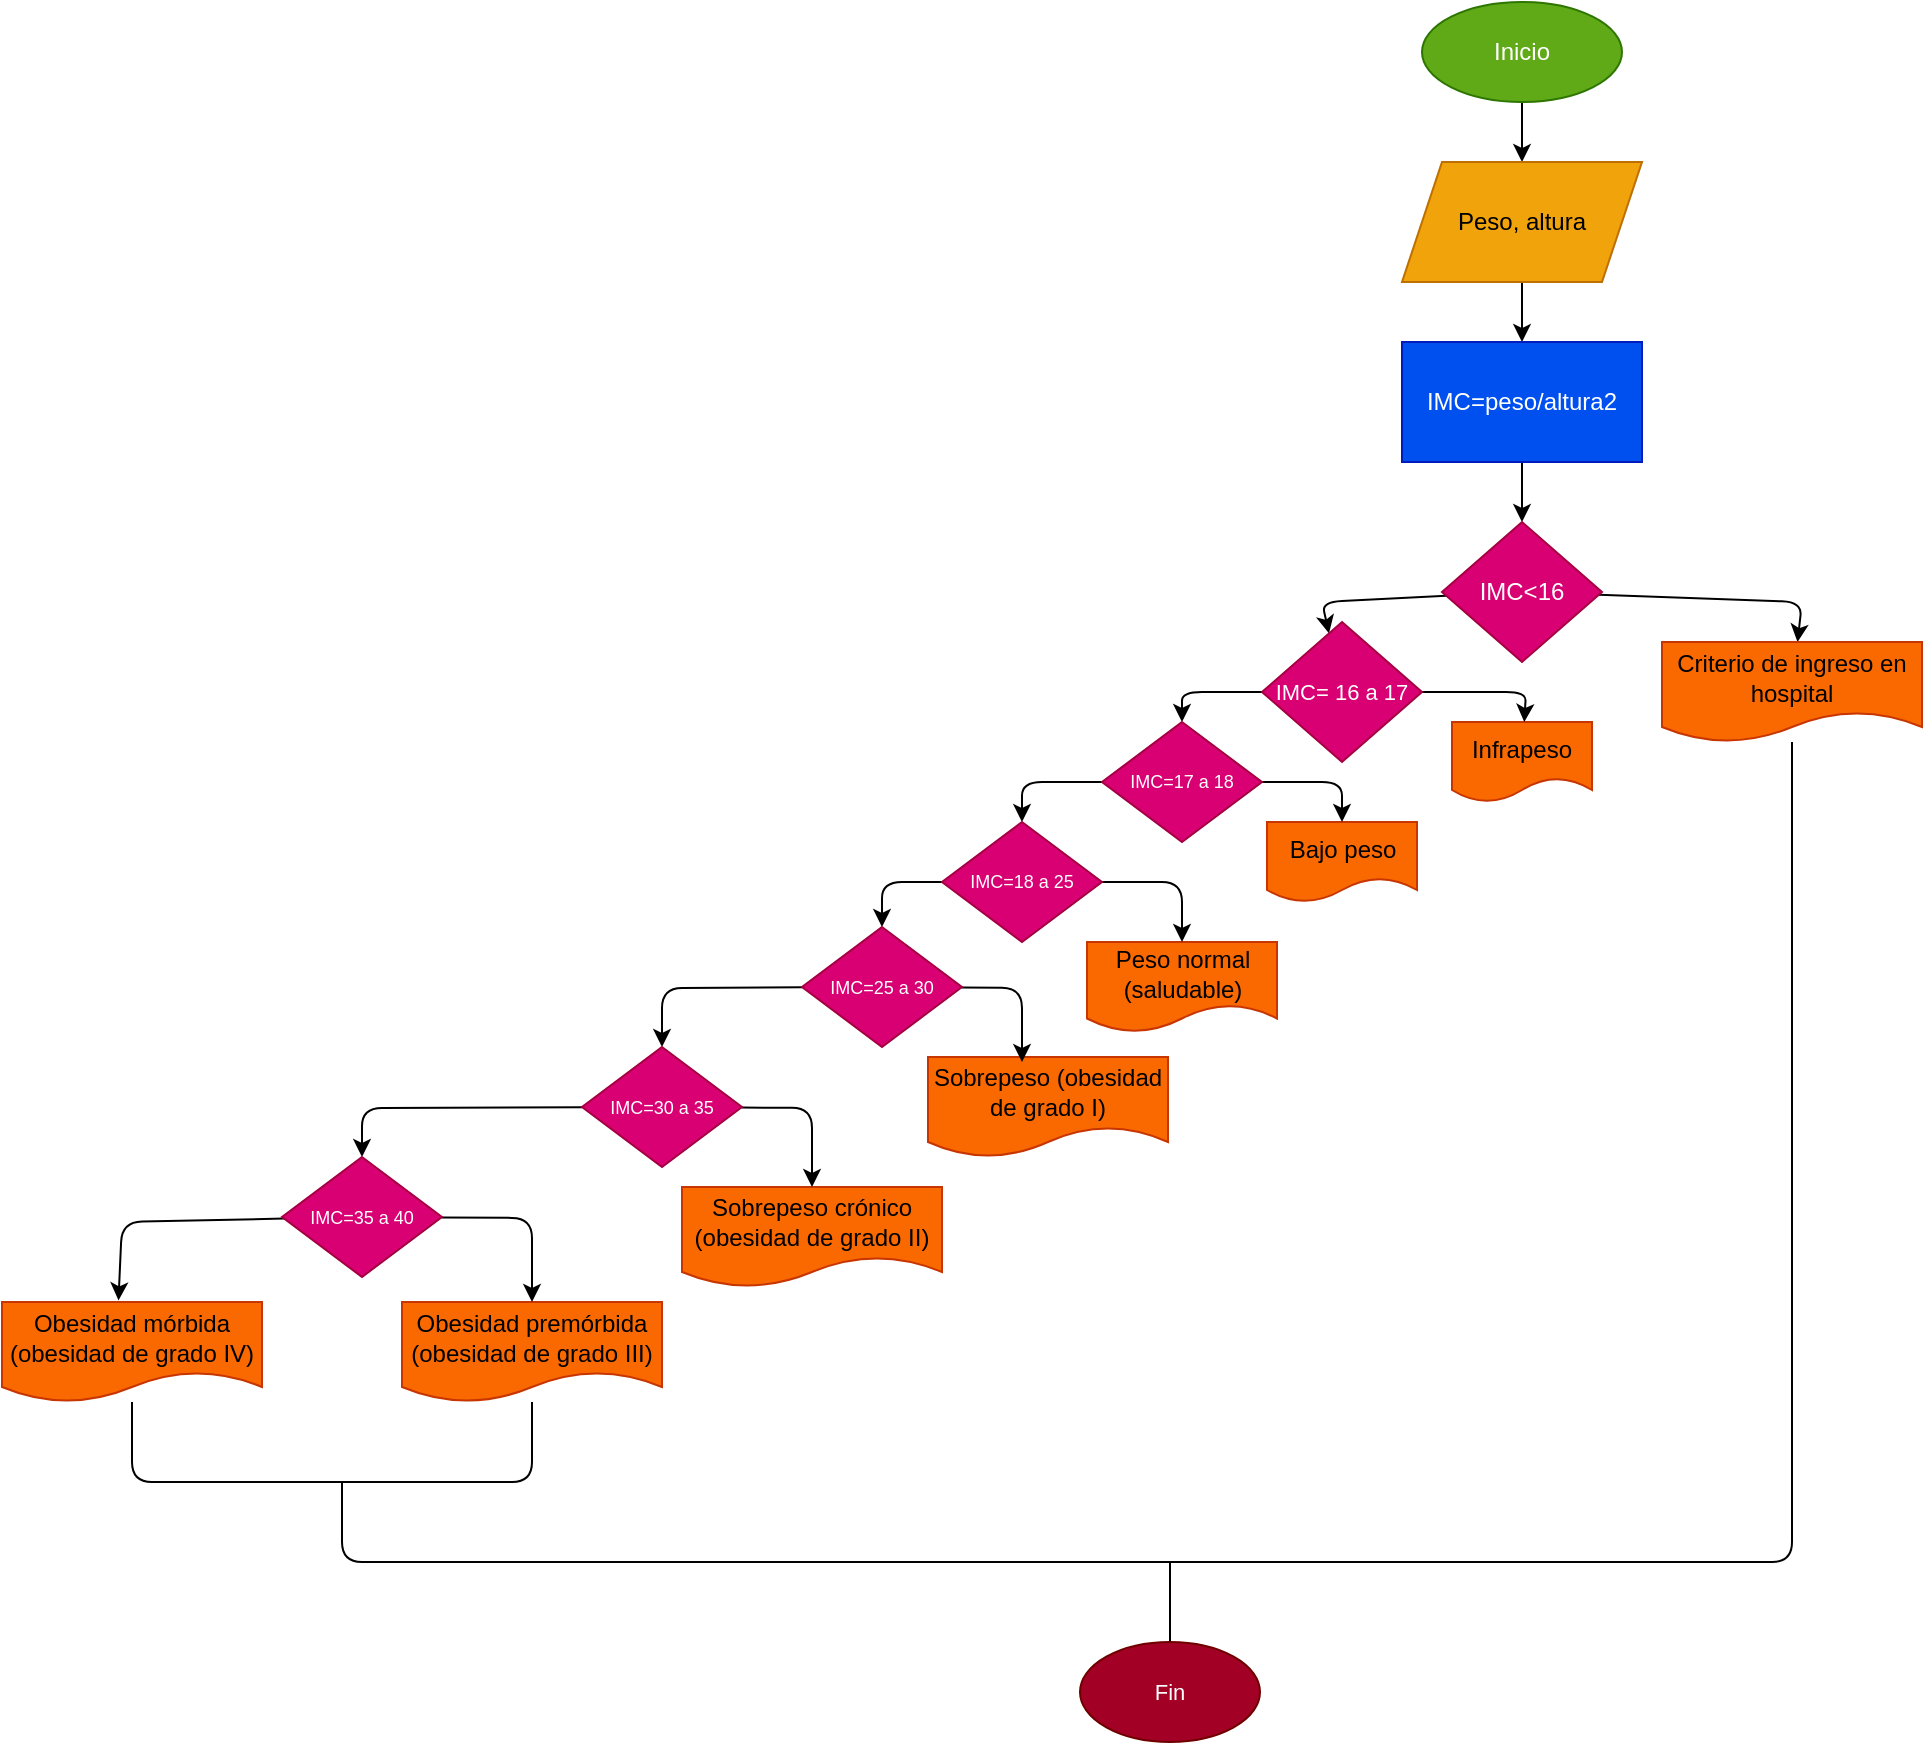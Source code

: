 <mxfile>
    <diagram id="PB95M4RgaTh4q2N7OLGU" name="Page-1">
        <mxGraphModel dx="1852" dy="744" grid="1" gridSize="10" guides="1" tooltips="1" connect="1" arrows="1" fold="1" page="1" pageScale="1" pageWidth="827" pageHeight="1169" math="0" shadow="0">
            <root>
                <mxCell id="0"/>
                <mxCell id="1" parent="0"/>
                <mxCell id="5" value="" style="edgeStyle=none;html=1;" edge="1" parent="1" source="2" target="4">
                    <mxGeometry relative="1" as="geometry"/>
                </mxCell>
                <mxCell id="2" value="Inicio" style="ellipse;whiteSpace=wrap;html=1;fillColor=#60a917;fontColor=#ffffff;strokeColor=#2D7600;" vertex="1" parent="1">
                    <mxGeometry x="540" y="20" width="100" height="50" as="geometry"/>
                </mxCell>
                <mxCell id="7" value="" style="edgeStyle=none;html=1;" edge="1" parent="1" source="4" target="6">
                    <mxGeometry relative="1" as="geometry"/>
                </mxCell>
                <mxCell id="4" value="Peso, altura" style="shape=parallelogram;perimeter=parallelogramPerimeter;whiteSpace=wrap;html=1;fixedSize=1;fillColor=#f0a30a;strokeColor=#BD7000;fontColor=#000000;" vertex="1" parent="1">
                    <mxGeometry x="530" y="100" width="120" height="60" as="geometry"/>
                </mxCell>
                <mxCell id="9" value="" style="edgeStyle=none;html=1;" edge="1" parent="1" source="6" target="8">
                    <mxGeometry relative="1" as="geometry"/>
                </mxCell>
                <mxCell id="6" value="IMC=peso/altura2" style="whiteSpace=wrap;html=1;fillColor=#0050ef;strokeColor=#001DBC;fontColor=#ffffff;" vertex="1" parent="1">
                    <mxGeometry x="530" y="190" width="120" height="60" as="geometry"/>
                </mxCell>
                <mxCell id="18" style="edgeStyle=none;html=1;" edge="1" parent="1" source="8" target="10">
                    <mxGeometry relative="1" as="geometry">
                        <Array as="points">
                            <mxPoint x="730" y="320"/>
                        </Array>
                    </mxGeometry>
                </mxCell>
                <mxCell id="20" style="edgeStyle=none;html=1;" edge="1" parent="1" source="8" target="19">
                    <mxGeometry relative="1" as="geometry">
                        <Array as="points">
                            <mxPoint x="490" y="320"/>
                        </Array>
                    </mxGeometry>
                </mxCell>
                <mxCell id="8" value="IMC&amp;lt;16" style="rhombus;whiteSpace=wrap;html=1;fillColor=#d80073;strokeColor=#A50040;fontColor=#ffffff;" vertex="1" parent="1">
                    <mxGeometry x="550" y="280" width="80" height="70" as="geometry"/>
                </mxCell>
                <mxCell id="49" style="edgeStyle=none;html=1;fontSize=11;endArrow=none;endFill=0;" edge="1" parent="1" source="10">
                    <mxGeometry relative="1" as="geometry">
                        <mxPoint y="760" as="targetPoint"/>
                        <Array as="points">
                            <mxPoint x="725" y="800"/>
                            <mxPoint x="310" y="800"/>
                            <mxPoint y="800"/>
                        </Array>
                    </mxGeometry>
                </mxCell>
                <mxCell id="10" value="Criterio de ingreso en hospital" style="shape=document;whiteSpace=wrap;html=1;boundedLbl=1;fillColor=#fa6800;fontColor=#000000;strokeColor=#C73500;" vertex="1" parent="1">
                    <mxGeometry x="660" y="340" width="130" height="50" as="geometry"/>
                </mxCell>
                <mxCell id="11" value="Infrapeso" style="shape=document;whiteSpace=wrap;html=1;boundedLbl=1;fillColor=#fa6800;fontColor=#000000;strokeColor=#C73500;" vertex="1" parent="1">
                    <mxGeometry x="555" y="380" width="70" height="40" as="geometry"/>
                </mxCell>
                <mxCell id="12" value="Bajo peso" style="shape=document;whiteSpace=wrap;html=1;boundedLbl=1;fillColor=#fa6800;fontColor=#000000;strokeColor=#C73500;" vertex="1" parent="1">
                    <mxGeometry x="462.5" y="430" width="75" height="40" as="geometry"/>
                </mxCell>
                <mxCell id="13" value="Peso normal (saludable)" style="shape=document;whiteSpace=wrap;html=1;boundedLbl=1;fillColor=#fa6800;fontColor=#000000;strokeColor=#C73500;" vertex="1" parent="1">
                    <mxGeometry x="372.5" y="490" width="95" height="45" as="geometry"/>
                </mxCell>
                <mxCell id="14" value="Sobrepeso (obesidad de grado I)" style="shape=document;whiteSpace=wrap;html=1;boundedLbl=1;fillColor=#fa6800;fontColor=#000000;strokeColor=#C73500;" vertex="1" parent="1">
                    <mxGeometry x="293" y="547.5" width="120" height="50" as="geometry"/>
                </mxCell>
                <mxCell id="15" value="Sobrepeso crónico (obesidad de grado II)" style="shape=document;whiteSpace=wrap;html=1;boundedLbl=1;fillColor=#fa6800;fontColor=#000000;strokeColor=#C73500;" vertex="1" parent="1">
                    <mxGeometry x="170" y="612.5" width="130" height="50" as="geometry"/>
                </mxCell>
                <mxCell id="16" value="Obesidad premórbida (obesidad de grado III)" style="shape=document;whiteSpace=wrap;html=1;boundedLbl=1;fillColor=#fa6800;fontColor=#000000;strokeColor=#C73500;" vertex="1" parent="1">
                    <mxGeometry x="30" y="670" width="130" height="50" as="geometry"/>
                </mxCell>
                <mxCell id="45" style="edgeStyle=none;html=1;fontSize=11;endArrow=none;endFill=0;" edge="1" parent="1" source="17" target="16">
                    <mxGeometry relative="1" as="geometry">
                        <Array as="points">
                            <mxPoint x="-105" y="760"/>
                            <mxPoint y="760"/>
                            <mxPoint x="95" y="760"/>
                        </Array>
                    </mxGeometry>
                </mxCell>
                <mxCell id="17" value="Obesidad mórbida (obesidad de grado IV)" style="shape=document;whiteSpace=wrap;html=1;boundedLbl=1;fillColor=#fa6800;fontColor=#000000;strokeColor=#C73500;" vertex="1" parent="1">
                    <mxGeometry x="-170" y="670" width="130" height="50" as="geometry"/>
                </mxCell>
                <mxCell id="21" style="edgeStyle=none;html=1;" edge="1" parent="1" source="19" target="11">
                    <mxGeometry relative="1" as="geometry">
                        <Array as="points">
                            <mxPoint x="592" y="365"/>
                        </Array>
                    </mxGeometry>
                </mxCell>
                <mxCell id="23" style="edgeStyle=none;html=1;fontSize=11;" edge="1" parent="1" source="19" target="22">
                    <mxGeometry relative="1" as="geometry">
                        <Array as="points">
                            <mxPoint x="420" y="365"/>
                        </Array>
                    </mxGeometry>
                </mxCell>
                <mxCell id="19" value="&lt;font style=&quot;font-size: 11px&quot;&gt;IMC= 16 a 17&lt;/font&gt;" style="rhombus;whiteSpace=wrap;html=1;fillColor=#d80073;fontColor=#ffffff;strokeColor=#A50040;" vertex="1" parent="1">
                    <mxGeometry x="460" y="330" width="80" height="70" as="geometry"/>
                </mxCell>
                <mxCell id="24" style="edgeStyle=none;html=1;fontSize=11;" edge="1" parent="1" source="22" target="12">
                    <mxGeometry relative="1" as="geometry">
                        <Array as="points">
                            <mxPoint x="500" y="410"/>
                        </Array>
                    </mxGeometry>
                </mxCell>
                <mxCell id="28" style="edgeStyle=none;html=1;fontSize=11;" edge="1" parent="1" source="22" target="25">
                    <mxGeometry relative="1" as="geometry">
                        <Array as="points">
                            <mxPoint x="340" y="410"/>
                        </Array>
                    </mxGeometry>
                </mxCell>
                <mxCell id="22" value="IMC=17 a 18" style="rhombus;whiteSpace=wrap;html=1;fontSize=9;fillColor=#d80073;fontColor=#ffffff;strokeColor=#A50040;" vertex="1" parent="1">
                    <mxGeometry x="380" y="380" width="80" height="60" as="geometry"/>
                </mxCell>
                <mxCell id="29" style="edgeStyle=none;html=1;fontSize=11;" edge="1" parent="1" source="25" target="13">
                    <mxGeometry relative="1" as="geometry">
                        <Array as="points">
                            <mxPoint x="420" y="460"/>
                        </Array>
                    </mxGeometry>
                </mxCell>
                <mxCell id="34" style="edgeStyle=none;html=1;fontSize=11;" edge="1" parent="1" source="25" target="30">
                    <mxGeometry relative="1" as="geometry">
                        <Array as="points">
                            <mxPoint x="270" y="460"/>
                        </Array>
                    </mxGeometry>
                </mxCell>
                <mxCell id="25" value="IMC=18 a 25" style="rhombus;whiteSpace=wrap;html=1;fontSize=9;fillColor=#d80073;fontColor=#ffffff;strokeColor=#A50040;" vertex="1" parent="1">
                    <mxGeometry x="300" y="430" width="80" height="60" as="geometry"/>
                </mxCell>
                <mxCell id="35" style="edgeStyle=none;html=1;fontSize=11;" edge="1" parent="1" source="30">
                    <mxGeometry relative="1" as="geometry">
                        <mxPoint x="340" y="550" as="targetPoint"/>
                        <Array as="points">
                            <mxPoint x="340" y="513"/>
                        </Array>
                    </mxGeometry>
                </mxCell>
                <mxCell id="39" style="edgeStyle=none;html=1;fontSize=11;" edge="1" parent="1" source="30" target="31">
                    <mxGeometry relative="1" as="geometry">
                        <Array as="points">
                            <mxPoint x="160" y="513"/>
                        </Array>
                    </mxGeometry>
                </mxCell>
                <mxCell id="30" value="IMC=25 a 30" style="rhombus;whiteSpace=wrap;html=1;fontSize=9;fillColor=#d80073;fontColor=#ffffff;strokeColor=#A50040;" vertex="1" parent="1">
                    <mxGeometry x="230" y="482.5" width="80" height="60" as="geometry"/>
                </mxCell>
                <mxCell id="40" style="edgeStyle=none;html=1;fontSize=11;" edge="1" parent="1" source="31" target="15">
                    <mxGeometry relative="1" as="geometry">
                        <Array as="points">
                            <mxPoint x="235" y="573"/>
                        </Array>
                    </mxGeometry>
                </mxCell>
                <mxCell id="41" style="edgeStyle=none;html=1;fontSize=11;" edge="1" parent="1" source="31" target="32">
                    <mxGeometry relative="1" as="geometry">
                        <Array as="points">
                            <mxPoint x="10" y="573"/>
                        </Array>
                    </mxGeometry>
                </mxCell>
                <mxCell id="31" value="IMC=30 a 35" style="rhombus;whiteSpace=wrap;html=1;fontSize=9;fillColor=#d80073;fontColor=#ffffff;strokeColor=#A50040;" vertex="1" parent="1">
                    <mxGeometry x="120" y="542.5" width="80" height="60" as="geometry"/>
                </mxCell>
                <mxCell id="42" style="edgeStyle=none;html=1;fontSize=11;" edge="1" parent="1" source="32" target="16">
                    <mxGeometry relative="1" as="geometry">
                        <Array as="points">
                            <mxPoint x="95" y="628"/>
                        </Array>
                    </mxGeometry>
                </mxCell>
                <mxCell id="43" style="edgeStyle=none;html=1;fontSize=11;entryX=0.448;entryY=-0.016;entryDx=0;entryDy=0;entryPerimeter=0;" edge="1" parent="1" source="32" target="17">
                    <mxGeometry relative="1" as="geometry">
                        <mxPoint x="-140" y="657.5" as="targetPoint"/>
                        <Array as="points">
                            <mxPoint x="-110" y="630"/>
                        </Array>
                    </mxGeometry>
                </mxCell>
                <mxCell id="32" value="IMC=35 a 40" style="rhombus;whiteSpace=wrap;html=1;fontSize=9;fillColor=#d80073;fontColor=#ffffff;strokeColor=#A50040;" vertex="1" parent="1">
                    <mxGeometry x="-30" y="597.5" width="80" height="60" as="geometry"/>
                </mxCell>
                <mxCell id="50" style="edgeStyle=none;html=1;fontSize=11;endArrow=none;endFill=0;" edge="1" parent="1" source="47">
                    <mxGeometry relative="1" as="geometry">
                        <mxPoint x="414" y="800" as="targetPoint"/>
                    </mxGeometry>
                </mxCell>
                <mxCell id="47" value="Fin" style="ellipse;whiteSpace=wrap;html=1;fontSize=11;fillColor=#a20025;fontColor=#ffffff;strokeColor=#6F0000;" vertex="1" parent="1">
                    <mxGeometry x="369" y="840" width="90" height="50" as="geometry"/>
                </mxCell>
            </root>
        </mxGraphModel>
    </diagram>
</mxfile>